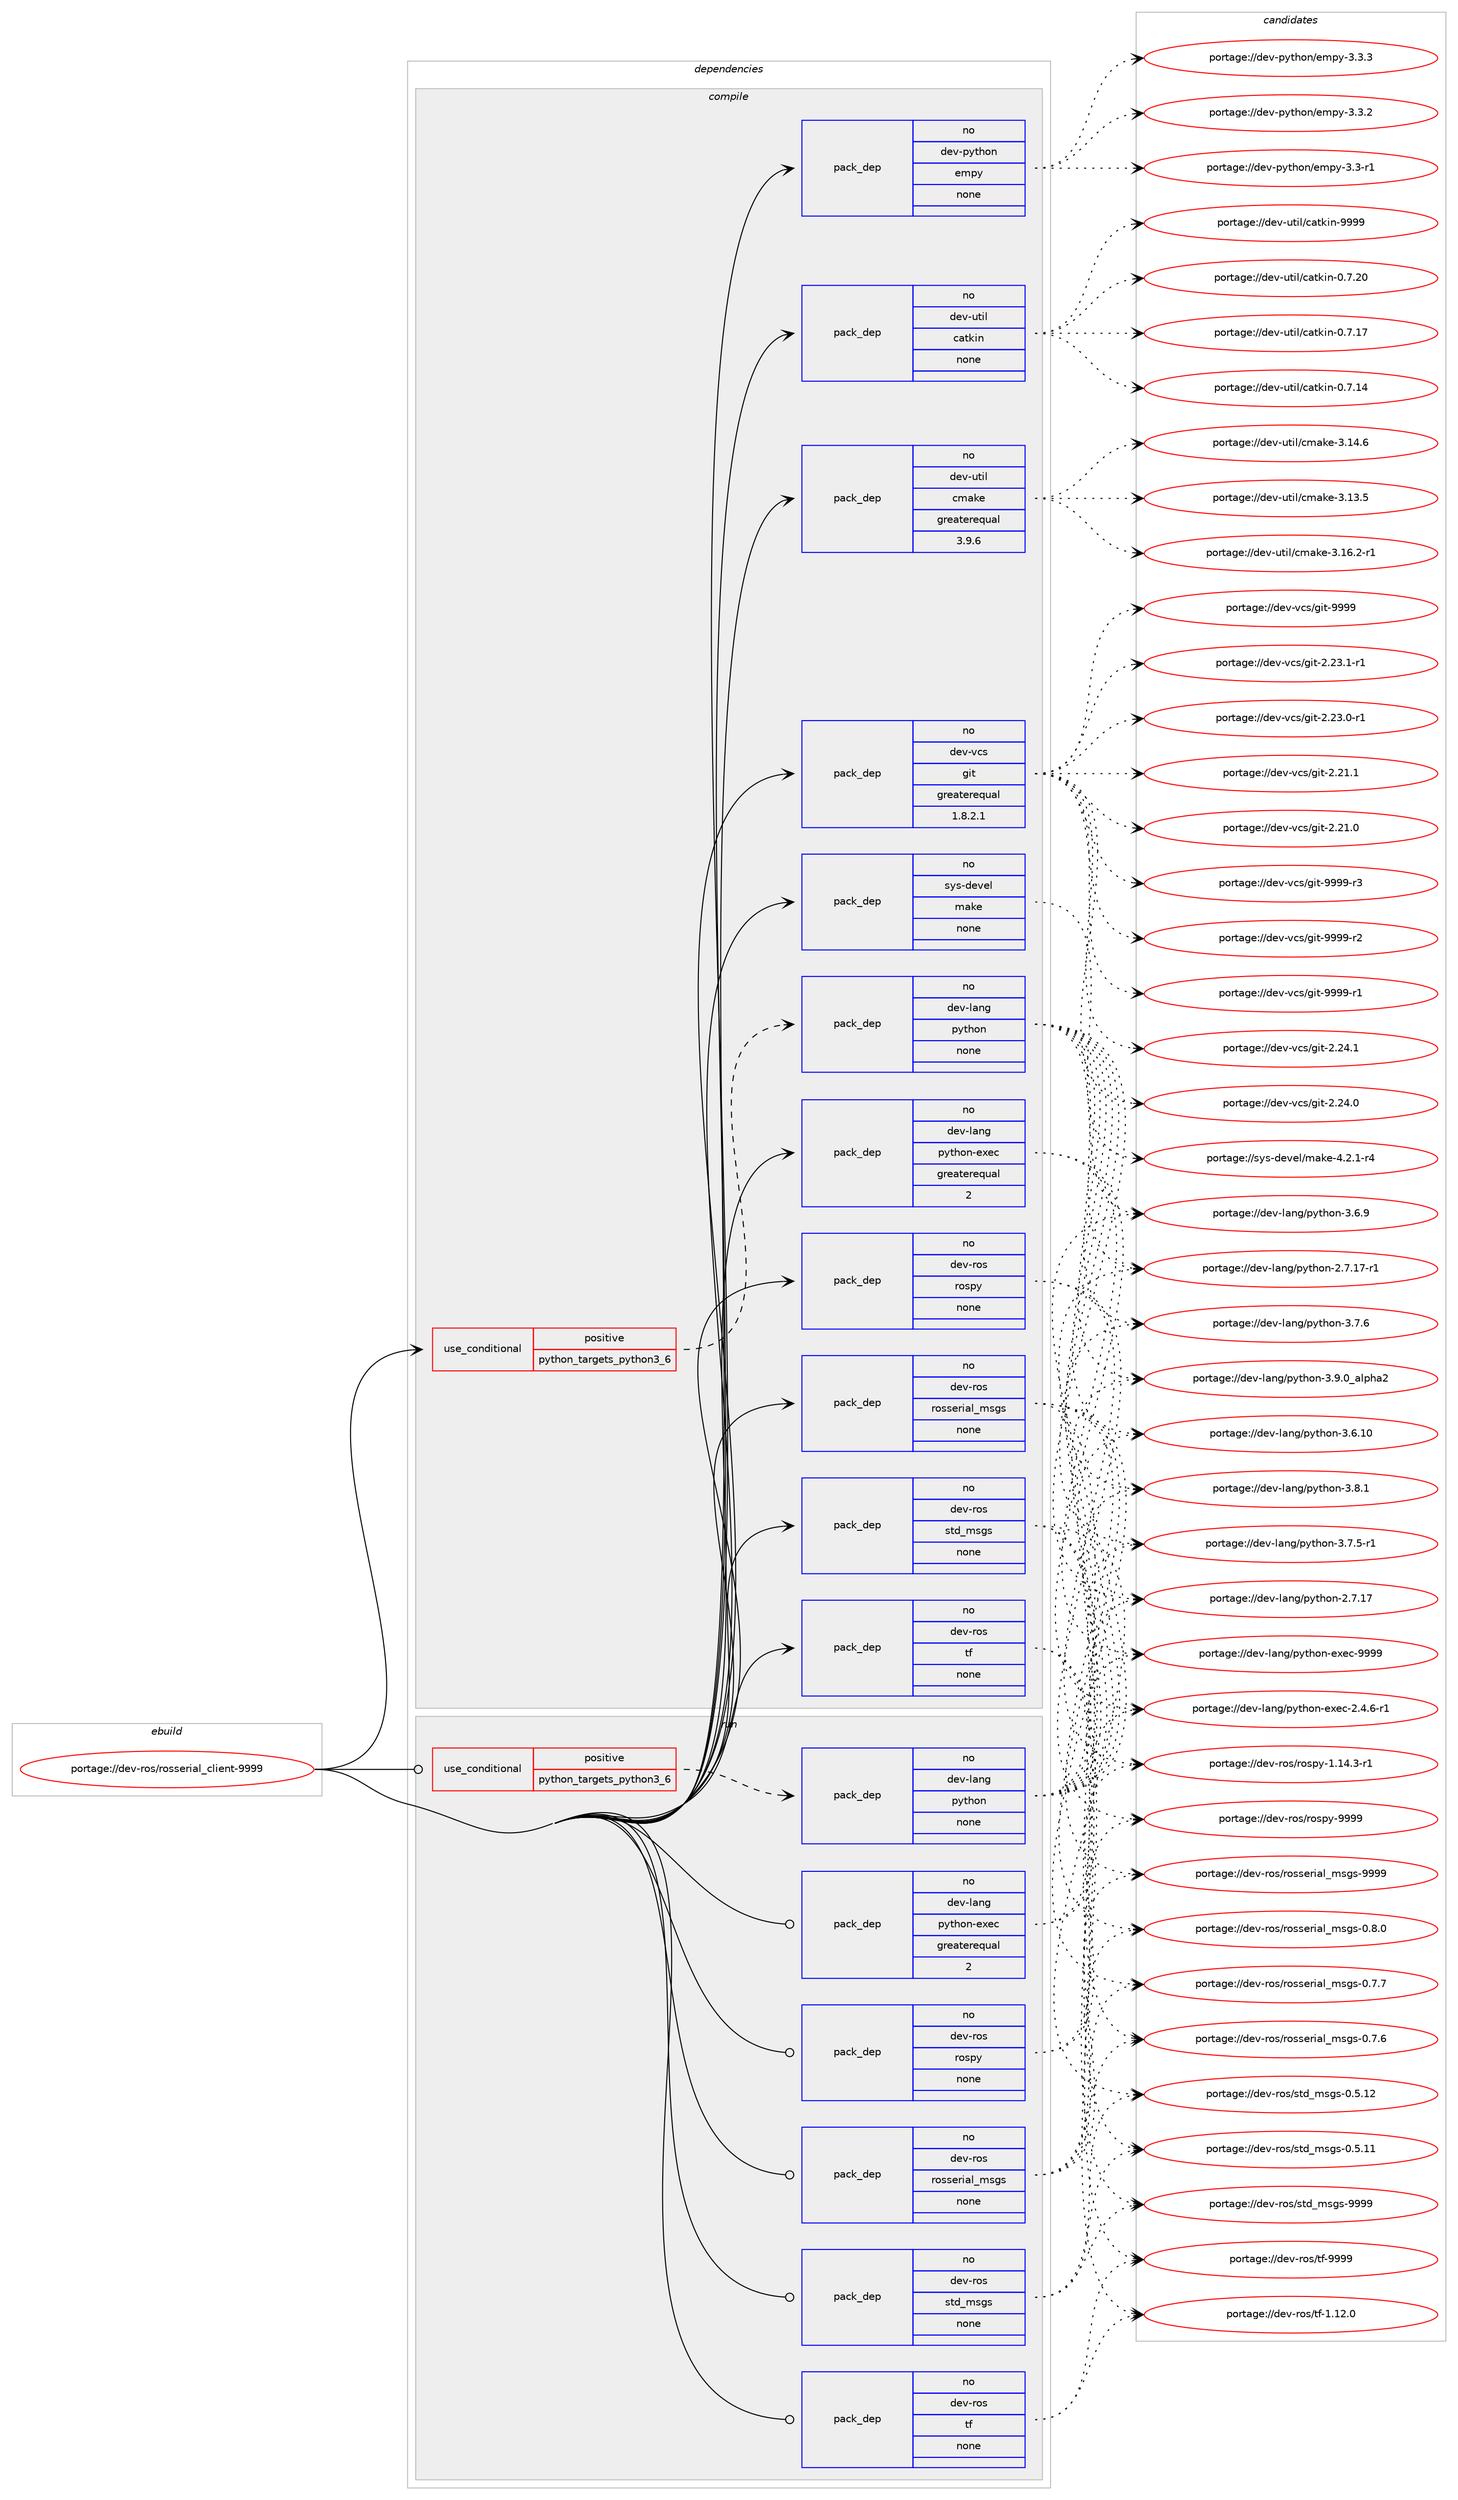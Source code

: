 digraph prolog {

# *************
# Graph options
# *************

newrank=true;
concentrate=true;
compound=true;
graph [rankdir=LR,fontname=Helvetica,fontsize=10,ranksep=1.5];#, ranksep=2.5, nodesep=0.2];
edge  [arrowhead=vee];
node  [fontname=Helvetica,fontsize=10];

# **********
# The ebuild
# **********

subgraph cluster_leftcol {
color=gray;
label=<<i>ebuild</i>>;
id [label="portage://dev-ros/rosserial_client-9999", color=red, width=4, href="../dev-ros/rosserial_client-9999.svg"];
}

# ****************
# The dependencies
# ****************

subgraph cluster_midcol {
color=gray;
label=<<i>dependencies</i>>;
subgraph cluster_compile {
fillcolor="#eeeeee";
style=filled;
label=<<i>compile</i>>;
subgraph cond97554 {
dependency385994 [label=<<TABLE BORDER="0" CELLBORDER="1" CELLSPACING="0" CELLPADDING="4"><TR><TD ROWSPAN="3" CELLPADDING="10">use_conditional</TD></TR><TR><TD>positive</TD></TR><TR><TD>python_targets_python3_6</TD></TR></TABLE>>, shape=none, color=red];
subgraph pack283587 {
dependency385995 [label=<<TABLE BORDER="0" CELLBORDER="1" CELLSPACING="0" CELLPADDING="4" WIDTH="220"><TR><TD ROWSPAN="6" CELLPADDING="30">pack_dep</TD></TR><TR><TD WIDTH="110">no</TD></TR><TR><TD>dev-lang</TD></TR><TR><TD>python</TD></TR><TR><TD>none</TD></TR><TR><TD></TD></TR></TABLE>>, shape=none, color=blue];
}
dependency385994:e -> dependency385995:w [weight=20,style="dashed",arrowhead="vee"];
}
id:e -> dependency385994:w [weight=20,style="solid",arrowhead="vee"];
subgraph pack283588 {
dependency385996 [label=<<TABLE BORDER="0" CELLBORDER="1" CELLSPACING="0" CELLPADDING="4" WIDTH="220"><TR><TD ROWSPAN="6" CELLPADDING="30">pack_dep</TD></TR><TR><TD WIDTH="110">no</TD></TR><TR><TD>dev-lang</TD></TR><TR><TD>python-exec</TD></TR><TR><TD>greaterequal</TD></TR><TR><TD>2</TD></TR></TABLE>>, shape=none, color=blue];
}
id:e -> dependency385996:w [weight=20,style="solid",arrowhead="vee"];
subgraph pack283589 {
dependency385997 [label=<<TABLE BORDER="0" CELLBORDER="1" CELLSPACING="0" CELLPADDING="4" WIDTH="220"><TR><TD ROWSPAN="6" CELLPADDING="30">pack_dep</TD></TR><TR><TD WIDTH="110">no</TD></TR><TR><TD>dev-python</TD></TR><TR><TD>empy</TD></TR><TR><TD>none</TD></TR><TR><TD></TD></TR></TABLE>>, shape=none, color=blue];
}
id:e -> dependency385997:w [weight=20,style="solid",arrowhead="vee"];
subgraph pack283590 {
dependency385998 [label=<<TABLE BORDER="0" CELLBORDER="1" CELLSPACING="0" CELLPADDING="4" WIDTH="220"><TR><TD ROWSPAN="6" CELLPADDING="30">pack_dep</TD></TR><TR><TD WIDTH="110">no</TD></TR><TR><TD>dev-ros</TD></TR><TR><TD>rospy</TD></TR><TR><TD>none</TD></TR><TR><TD></TD></TR></TABLE>>, shape=none, color=blue];
}
id:e -> dependency385998:w [weight=20,style="solid",arrowhead="vee"];
subgraph pack283591 {
dependency385999 [label=<<TABLE BORDER="0" CELLBORDER="1" CELLSPACING="0" CELLPADDING="4" WIDTH="220"><TR><TD ROWSPAN="6" CELLPADDING="30">pack_dep</TD></TR><TR><TD WIDTH="110">no</TD></TR><TR><TD>dev-ros</TD></TR><TR><TD>rosserial_msgs</TD></TR><TR><TD>none</TD></TR><TR><TD></TD></TR></TABLE>>, shape=none, color=blue];
}
id:e -> dependency385999:w [weight=20,style="solid",arrowhead="vee"];
subgraph pack283592 {
dependency386000 [label=<<TABLE BORDER="0" CELLBORDER="1" CELLSPACING="0" CELLPADDING="4" WIDTH="220"><TR><TD ROWSPAN="6" CELLPADDING="30">pack_dep</TD></TR><TR><TD WIDTH="110">no</TD></TR><TR><TD>dev-ros</TD></TR><TR><TD>std_msgs</TD></TR><TR><TD>none</TD></TR><TR><TD></TD></TR></TABLE>>, shape=none, color=blue];
}
id:e -> dependency386000:w [weight=20,style="solid",arrowhead="vee"];
subgraph pack283593 {
dependency386001 [label=<<TABLE BORDER="0" CELLBORDER="1" CELLSPACING="0" CELLPADDING="4" WIDTH="220"><TR><TD ROWSPAN="6" CELLPADDING="30">pack_dep</TD></TR><TR><TD WIDTH="110">no</TD></TR><TR><TD>dev-ros</TD></TR><TR><TD>tf</TD></TR><TR><TD>none</TD></TR><TR><TD></TD></TR></TABLE>>, shape=none, color=blue];
}
id:e -> dependency386001:w [weight=20,style="solid",arrowhead="vee"];
subgraph pack283594 {
dependency386002 [label=<<TABLE BORDER="0" CELLBORDER="1" CELLSPACING="0" CELLPADDING="4" WIDTH="220"><TR><TD ROWSPAN="6" CELLPADDING="30">pack_dep</TD></TR><TR><TD WIDTH="110">no</TD></TR><TR><TD>dev-util</TD></TR><TR><TD>catkin</TD></TR><TR><TD>none</TD></TR><TR><TD></TD></TR></TABLE>>, shape=none, color=blue];
}
id:e -> dependency386002:w [weight=20,style="solid",arrowhead="vee"];
subgraph pack283595 {
dependency386003 [label=<<TABLE BORDER="0" CELLBORDER="1" CELLSPACING="0" CELLPADDING="4" WIDTH="220"><TR><TD ROWSPAN="6" CELLPADDING="30">pack_dep</TD></TR><TR><TD WIDTH="110">no</TD></TR><TR><TD>dev-util</TD></TR><TR><TD>cmake</TD></TR><TR><TD>greaterequal</TD></TR><TR><TD>3.9.6</TD></TR></TABLE>>, shape=none, color=blue];
}
id:e -> dependency386003:w [weight=20,style="solid",arrowhead="vee"];
subgraph pack283596 {
dependency386004 [label=<<TABLE BORDER="0" CELLBORDER="1" CELLSPACING="0" CELLPADDING="4" WIDTH="220"><TR><TD ROWSPAN="6" CELLPADDING="30">pack_dep</TD></TR><TR><TD WIDTH="110">no</TD></TR><TR><TD>dev-vcs</TD></TR><TR><TD>git</TD></TR><TR><TD>greaterequal</TD></TR><TR><TD>1.8.2.1</TD></TR></TABLE>>, shape=none, color=blue];
}
id:e -> dependency386004:w [weight=20,style="solid",arrowhead="vee"];
subgraph pack283597 {
dependency386005 [label=<<TABLE BORDER="0" CELLBORDER="1" CELLSPACING="0" CELLPADDING="4" WIDTH="220"><TR><TD ROWSPAN="6" CELLPADDING="30">pack_dep</TD></TR><TR><TD WIDTH="110">no</TD></TR><TR><TD>sys-devel</TD></TR><TR><TD>make</TD></TR><TR><TD>none</TD></TR><TR><TD></TD></TR></TABLE>>, shape=none, color=blue];
}
id:e -> dependency386005:w [weight=20,style="solid",arrowhead="vee"];
}
subgraph cluster_compileandrun {
fillcolor="#eeeeee";
style=filled;
label=<<i>compile and run</i>>;
}
subgraph cluster_run {
fillcolor="#eeeeee";
style=filled;
label=<<i>run</i>>;
subgraph cond97555 {
dependency386006 [label=<<TABLE BORDER="0" CELLBORDER="1" CELLSPACING="0" CELLPADDING="4"><TR><TD ROWSPAN="3" CELLPADDING="10">use_conditional</TD></TR><TR><TD>positive</TD></TR><TR><TD>python_targets_python3_6</TD></TR></TABLE>>, shape=none, color=red];
subgraph pack283598 {
dependency386007 [label=<<TABLE BORDER="0" CELLBORDER="1" CELLSPACING="0" CELLPADDING="4" WIDTH="220"><TR><TD ROWSPAN="6" CELLPADDING="30">pack_dep</TD></TR><TR><TD WIDTH="110">no</TD></TR><TR><TD>dev-lang</TD></TR><TR><TD>python</TD></TR><TR><TD>none</TD></TR><TR><TD></TD></TR></TABLE>>, shape=none, color=blue];
}
dependency386006:e -> dependency386007:w [weight=20,style="dashed",arrowhead="vee"];
}
id:e -> dependency386006:w [weight=20,style="solid",arrowhead="odot"];
subgraph pack283599 {
dependency386008 [label=<<TABLE BORDER="0" CELLBORDER="1" CELLSPACING="0" CELLPADDING="4" WIDTH="220"><TR><TD ROWSPAN="6" CELLPADDING="30">pack_dep</TD></TR><TR><TD WIDTH="110">no</TD></TR><TR><TD>dev-lang</TD></TR><TR><TD>python-exec</TD></TR><TR><TD>greaterequal</TD></TR><TR><TD>2</TD></TR></TABLE>>, shape=none, color=blue];
}
id:e -> dependency386008:w [weight=20,style="solid",arrowhead="odot"];
subgraph pack283600 {
dependency386009 [label=<<TABLE BORDER="0" CELLBORDER="1" CELLSPACING="0" CELLPADDING="4" WIDTH="220"><TR><TD ROWSPAN="6" CELLPADDING="30">pack_dep</TD></TR><TR><TD WIDTH="110">no</TD></TR><TR><TD>dev-ros</TD></TR><TR><TD>rospy</TD></TR><TR><TD>none</TD></TR><TR><TD></TD></TR></TABLE>>, shape=none, color=blue];
}
id:e -> dependency386009:w [weight=20,style="solid",arrowhead="odot"];
subgraph pack283601 {
dependency386010 [label=<<TABLE BORDER="0" CELLBORDER="1" CELLSPACING="0" CELLPADDING="4" WIDTH="220"><TR><TD ROWSPAN="6" CELLPADDING="30">pack_dep</TD></TR><TR><TD WIDTH="110">no</TD></TR><TR><TD>dev-ros</TD></TR><TR><TD>rosserial_msgs</TD></TR><TR><TD>none</TD></TR><TR><TD></TD></TR></TABLE>>, shape=none, color=blue];
}
id:e -> dependency386010:w [weight=20,style="solid",arrowhead="odot"];
subgraph pack283602 {
dependency386011 [label=<<TABLE BORDER="0" CELLBORDER="1" CELLSPACING="0" CELLPADDING="4" WIDTH="220"><TR><TD ROWSPAN="6" CELLPADDING="30">pack_dep</TD></TR><TR><TD WIDTH="110">no</TD></TR><TR><TD>dev-ros</TD></TR><TR><TD>std_msgs</TD></TR><TR><TD>none</TD></TR><TR><TD></TD></TR></TABLE>>, shape=none, color=blue];
}
id:e -> dependency386011:w [weight=20,style="solid",arrowhead="odot"];
subgraph pack283603 {
dependency386012 [label=<<TABLE BORDER="0" CELLBORDER="1" CELLSPACING="0" CELLPADDING="4" WIDTH="220"><TR><TD ROWSPAN="6" CELLPADDING="30">pack_dep</TD></TR><TR><TD WIDTH="110">no</TD></TR><TR><TD>dev-ros</TD></TR><TR><TD>tf</TD></TR><TR><TD>none</TD></TR><TR><TD></TD></TR></TABLE>>, shape=none, color=blue];
}
id:e -> dependency386012:w [weight=20,style="solid",arrowhead="odot"];
}
}

# **************
# The candidates
# **************

subgraph cluster_choices {
rank=same;
color=gray;
label=<<i>candidates</i>>;

subgraph choice283587 {
color=black;
nodesep=1;
choice10010111845108971101034711212111610411111045514657464895971081121049750 [label="portage://dev-lang/python-3.9.0_alpha2", color=red, width=4,href="../dev-lang/python-3.9.0_alpha2.svg"];
choice100101118451089711010347112121116104111110455146564649 [label="portage://dev-lang/python-3.8.1", color=red, width=4,href="../dev-lang/python-3.8.1.svg"];
choice100101118451089711010347112121116104111110455146554654 [label="portage://dev-lang/python-3.7.6", color=red, width=4,href="../dev-lang/python-3.7.6.svg"];
choice1001011184510897110103471121211161041111104551465546534511449 [label="portage://dev-lang/python-3.7.5-r1", color=red, width=4,href="../dev-lang/python-3.7.5-r1.svg"];
choice100101118451089711010347112121116104111110455146544657 [label="portage://dev-lang/python-3.6.9", color=red, width=4,href="../dev-lang/python-3.6.9.svg"];
choice10010111845108971101034711212111610411111045514654464948 [label="portage://dev-lang/python-3.6.10", color=red, width=4,href="../dev-lang/python-3.6.10.svg"];
choice100101118451089711010347112121116104111110455046554649554511449 [label="portage://dev-lang/python-2.7.17-r1", color=red, width=4,href="../dev-lang/python-2.7.17-r1.svg"];
choice10010111845108971101034711212111610411111045504655464955 [label="portage://dev-lang/python-2.7.17", color=red, width=4,href="../dev-lang/python-2.7.17.svg"];
dependency385995:e -> choice10010111845108971101034711212111610411111045514657464895971081121049750:w [style=dotted,weight="100"];
dependency385995:e -> choice100101118451089711010347112121116104111110455146564649:w [style=dotted,weight="100"];
dependency385995:e -> choice100101118451089711010347112121116104111110455146554654:w [style=dotted,weight="100"];
dependency385995:e -> choice1001011184510897110103471121211161041111104551465546534511449:w [style=dotted,weight="100"];
dependency385995:e -> choice100101118451089711010347112121116104111110455146544657:w [style=dotted,weight="100"];
dependency385995:e -> choice10010111845108971101034711212111610411111045514654464948:w [style=dotted,weight="100"];
dependency385995:e -> choice100101118451089711010347112121116104111110455046554649554511449:w [style=dotted,weight="100"];
dependency385995:e -> choice10010111845108971101034711212111610411111045504655464955:w [style=dotted,weight="100"];
}
subgraph choice283588 {
color=black;
nodesep=1;
choice10010111845108971101034711212111610411111045101120101994557575757 [label="portage://dev-lang/python-exec-9999", color=red, width=4,href="../dev-lang/python-exec-9999.svg"];
choice10010111845108971101034711212111610411111045101120101994550465246544511449 [label="portage://dev-lang/python-exec-2.4.6-r1", color=red, width=4,href="../dev-lang/python-exec-2.4.6-r1.svg"];
dependency385996:e -> choice10010111845108971101034711212111610411111045101120101994557575757:w [style=dotted,weight="100"];
dependency385996:e -> choice10010111845108971101034711212111610411111045101120101994550465246544511449:w [style=dotted,weight="100"];
}
subgraph choice283589 {
color=black;
nodesep=1;
choice1001011184511212111610411111047101109112121455146514651 [label="portage://dev-python/empy-3.3.3", color=red, width=4,href="../dev-python/empy-3.3.3.svg"];
choice1001011184511212111610411111047101109112121455146514650 [label="portage://dev-python/empy-3.3.2", color=red, width=4,href="../dev-python/empy-3.3.2.svg"];
choice1001011184511212111610411111047101109112121455146514511449 [label="portage://dev-python/empy-3.3-r1", color=red, width=4,href="../dev-python/empy-3.3-r1.svg"];
dependency385997:e -> choice1001011184511212111610411111047101109112121455146514651:w [style=dotted,weight="100"];
dependency385997:e -> choice1001011184511212111610411111047101109112121455146514650:w [style=dotted,weight="100"];
dependency385997:e -> choice1001011184511212111610411111047101109112121455146514511449:w [style=dotted,weight="100"];
}
subgraph choice283590 {
color=black;
nodesep=1;
choice10010111845114111115471141111151121214557575757 [label="portage://dev-ros/rospy-9999", color=red, width=4,href="../dev-ros/rospy-9999.svg"];
choice1001011184511411111547114111115112121454946495246514511449 [label="portage://dev-ros/rospy-1.14.3-r1", color=red, width=4,href="../dev-ros/rospy-1.14.3-r1.svg"];
dependency385998:e -> choice10010111845114111115471141111151121214557575757:w [style=dotted,weight="100"];
dependency385998:e -> choice1001011184511411111547114111115112121454946495246514511449:w [style=dotted,weight="100"];
}
subgraph choice283591 {
color=black;
nodesep=1;
choice100101118451141111154711411111511510111410597108951091151031154557575757 [label="portage://dev-ros/rosserial_msgs-9999", color=red, width=4,href="../dev-ros/rosserial_msgs-9999.svg"];
choice10010111845114111115471141111151151011141059710895109115103115454846564648 [label="portage://dev-ros/rosserial_msgs-0.8.0", color=red, width=4,href="../dev-ros/rosserial_msgs-0.8.0.svg"];
choice10010111845114111115471141111151151011141059710895109115103115454846554655 [label="portage://dev-ros/rosserial_msgs-0.7.7", color=red, width=4,href="../dev-ros/rosserial_msgs-0.7.7.svg"];
choice10010111845114111115471141111151151011141059710895109115103115454846554654 [label="portage://dev-ros/rosserial_msgs-0.7.6", color=red, width=4,href="../dev-ros/rosserial_msgs-0.7.6.svg"];
dependency385999:e -> choice100101118451141111154711411111511510111410597108951091151031154557575757:w [style=dotted,weight="100"];
dependency385999:e -> choice10010111845114111115471141111151151011141059710895109115103115454846564648:w [style=dotted,weight="100"];
dependency385999:e -> choice10010111845114111115471141111151151011141059710895109115103115454846554655:w [style=dotted,weight="100"];
dependency385999:e -> choice10010111845114111115471141111151151011141059710895109115103115454846554654:w [style=dotted,weight="100"];
}
subgraph choice283592 {
color=black;
nodesep=1;
choice1001011184511411111547115116100951091151031154557575757 [label="portage://dev-ros/std_msgs-9999", color=red, width=4,href="../dev-ros/std_msgs-9999.svg"];
choice10010111845114111115471151161009510911510311545484653464950 [label="portage://dev-ros/std_msgs-0.5.12", color=red, width=4,href="../dev-ros/std_msgs-0.5.12.svg"];
choice10010111845114111115471151161009510911510311545484653464949 [label="portage://dev-ros/std_msgs-0.5.11", color=red, width=4,href="../dev-ros/std_msgs-0.5.11.svg"];
dependency386000:e -> choice1001011184511411111547115116100951091151031154557575757:w [style=dotted,weight="100"];
dependency386000:e -> choice10010111845114111115471151161009510911510311545484653464950:w [style=dotted,weight="100"];
dependency386000:e -> choice10010111845114111115471151161009510911510311545484653464949:w [style=dotted,weight="100"];
}
subgraph choice283593 {
color=black;
nodesep=1;
choice10010111845114111115471161024557575757 [label="portage://dev-ros/tf-9999", color=red, width=4,href="../dev-ros/tf-9999.svg"];
choice100101118451141111154711610245494649504648 [label="portage://dev-ros/tf-1.12.0", color=red, width=4,href="../dev-ros/tf-1.12.0.svg"];
dependency386001:e -> choice10010111845114111115471161024557575757:w [style=dotted,weight="100"];
dependency386001:e -> choice100101118451141111154711610245494649504648:w [style=dotted,weight="100"];
}
subgraph choice283594 {
color=black;
nodesep=1;
choice100101118451171161051084799971161071051104557575757 [label="portage://dev-util/catkin-9999", color=red, width=4,href="../dev-util/catkin-9999.svg"];
choice1001011184511711610510847999711610710511045484655465048 [label="portage://dev-util/catkin-0.7.20", color=red, width=4,href="../dev-util/catkin-0.7.20.svg"];
choice1001011184511711610510847999711610710511045484655464955 [label="portage://dev-util/catkin-0.7.17", color=red, width=4,href="../dev-util/catkin-0.7.17.svg"];
choice1001011184511711610510847999711610710511045484655464952 [label="portage://dev-util/catkin-0.7.14", color=red, width=4,href="../dev-util/catkin-0.7.14.svg"];
dependency386002:e -> choice100101118451171161051084799971161071051104557575757:w [style=dotted,weight="100"];
dependency386002:e -> choice1001011184511711610510847999711610710511045484655465048:w [style=dotted,weight="100"];
dependency386002:e -> choice1001011184511711610510847999711610710511045484655464955:w [style=dotted,weight="100"];
dependency386002:e -> choice1001011184511711610510847999711610710511045484655464952:w [style=dotted,weight="100"];
}
subgraph choice283595 {
color=black;
nodesep=1;
choice10010111845117116105108479910997107101455146495446504511449 [label="portage://dev-util/cmake-3.16.2-r1", color=red, width=4,href="../dev-util/cmake-3.16.2-r1.svg"];
choice1001011184511711610510847991099710710145514649524654 [label="portage://dev-util/cmake-3.14.6", color=red, width=4,href="../dev-util/cmake-3.14.6.svg"];
choice1001011184511711610510847991099710710145514649514653 [label="portage://dev-util/cmake-3.13.5", color=red, width=4,href="../dev-util/cmake-3.13.5.svg"];
dependency386003:e -> choice10010111845117116105108479910997107101455146495446504511449:w [style=dotted,weight="100"];
dependency386003:e -> choice1001011184511711610510847991099710710145514649524654:w [style=dotted,weight="100"];
dependency386003:e -> choice1001011184511711610510847991099710710145514649514653:w [style=dotted,weight="100"];
}
subgraph choice283596 {
color=black;
nodesep=1;
choice10010111845118991154710310511645575757574511451 [label="portage://dev-vcs/git-9999-r3", color=red, width=4,href="../dev-vcs/git-9999-r3.svg"];
choice10010111845118991154710310511645575757574511450 [label="portage://dev-vcs/git-9999-r2", color=red, width=4,href="../dev-vcs/git-9999-r2.svg"];
choice10010111845118991154710310511645575757574511449 [label="portage://dev-vcs/git-9999-r1", color=red, width=4,href="../dev-vcs/git-9999-r1.svg"];
choice1001011184511899115471031051164557575757 [label="portage://dev-vcs/git-9999", color=red, width=4,href="../dev-vcs/git-9999.svg"];
choice10010111845118991154710310511645504650524649 [label="portage://dev-vcs/git-2.24.1", color=red, width=4,href="../dev-vcs/git-2.24.1.svg"];
choice10010111845118991154710310511645504650524648 [label="portage://dev-vcs/git-2.24.0", color=red, width=4,href="../dev-vcs/git-2.24.0.svg"];
choice100101118451189911547103105116455046505146494511449 [label="portage://dev-vcs/git-2.23.1-r1", color=red, width=4,href="../dev-vcs/git-2.23.1-r1.svg"];
choice100101118451189911547103105116455046505146484511449 [label="portage://dev-vcs/git-2.23.0-r1", color=red, width=4,href="../dev-vcs/git-2.23.0-r1.svg"];
choice10010111845118991154710310511645504650494649 [label="portage://dev-vcs/git-2.21.1", color=red, width=4,href="../dev-vcs/git-2.21.1.svg"];
choice10010111845118991154710310511645504650494648 [label="portage://dev-vcs/git-2.21.0", color=red, width=4,href="../dev-vcs/git-2.21.0.svg"];
dependency386004:e -> choice10010111845118991154710310511645575757574511451:w [style=dotted,weight="100"];
dependency386004:e -> choice10010111845118991154710310511645575757574511450:w [style=dotted,weight="100"];
dependency386004:e -> choice10010111845118991154710310511645575757574511449:w [style=dotted,weight="100"];
dependency386004:e -> choice1001011184511899115471031051164557575757:w [style=dotted,weight="100"];
dependency386004:e -> choice10010111845118991154710310511645504650524649:w [style=dotted,weight="100"];
dependency386004:e -> choice10010111845118991154710310511645504650524648:w [style=dotted,weight="100"];
dependency386004:e -> choice100101118451189911547103105116455046505146494511449:w [style=dotted,weight="100"];
dependency386004:e -> choice100101118451189911547103105116455046505146484511449:w [style=dotted,weight="100"];
dependency386004:e -> choice10010111845118991154710310511645504650494649:w [style=dotted,weight="100"];
dependency386004:e -> choice10010111845118991154710310511645504650494648:w [style=dotted,weight="100"];
}
subgraph choice283597 {
color=black;
nodesep=1;
choice1151211154510010111810110847109971071014552465046494511452 [label="portage://sys-devel/make-4.2.1-r4", color=red, width=4,href="../sys-devel/make-4.2.1-r4.svg"];
dependency386005:e -> choice1151211154510010111810110847109971071014552465046494511452:w [style=dotted,weight="100"];
}
subgraph choice283598 {
color=black;
nodesep=1;
choice10010111845108971101034711212111610411111045514657464895971081121049750 [label="portage://dev-lang/python-3.9.0_alpha2", color=red, width=4,href="../dev-lang/python-3.9.0_alpha2.svg"];
choice100101118451089711010347112121116104111110455146564649 [label="portage://dev-lang/python-3.8.1", color=red, width=4,href="../dev-lang/python-3.8.1.svg"];
choice100101118451089711010347112121116104111110455146554654 [label="portage://dev-lang/python-3.7.6", color=red, width=4,href="../dev-lang/python-3.7.6.svg"];
choice1001011184510897110103471121211161041111104551465546534511449 [label="portage://dev-lang/python-3.7.5-r1", color=red, width=4,href="../dev-lang/python-3.7.5-r1.svg"];
choice100101118451089711010347112121116104111110455146544657 [label="portage://dev-lang/python-3.6.9", color=red, width=4,href="../dev-lang/python-3.6.9.svg"];
choice10010111845108971101034711212111610411111045514654464948 [label="portage://dev-lang/python-3.6.10", color=red, width=4,href="../dev-lang/python-3.6.10.svg"];
choice100101118451089711010347112121116104111110455046554649554511449 [label="portage://dev-lang/python-2.7.17-r1", color=red, width=4,href="../dev-lang/python-2.7.17-r1.svg"];
choice10010111845108971101034711212111610411111045504655464955 [label="portage://dev-lang/python-2.7.17", color=red, width=4,href="../dev-lang/python-2.7.17.svg"];
dependency386007:e -> choice10010111845108971101034711212111610411111045514657464895971081121049750:w [style=dotted,weight="100"];
dependency386007:e -> choice100101118451089711010347112121116104111110455146564649:w [style=dotted,weight="100"];
dependency386007:e -> choice100101118451089711010347112121116104111110455146554654:w [style=dotted,weight="100"];
dependency386007:e -> choice1001011184510897110103471121211161041111104551465546534511449:w [style=dotted,weight="100"];
dependency386007:e -> choice100101118451089711010347112121116104111110455146544657:w [style=dotted,weight="100"];
dependency386007:e -> choice10010111845108971101034711212111610411111045514654464948:w [style=dotted,weight="100"];
dependency386007:e -> choice100101118451089711010347112121116104111110455046554649554511449:w [style=dotted,weight="100"];
dependency386007:e -> choice10010111845108971101034711212111610411111045504655464955:w [style=dotted,weight="100"];
}
subgraph choice283599 {
color=black;
nodesep=1;
choice10010111845108971101034711212111610411111045101120101994557575757 [label="portage://dev-lang/python-exec-9999", color=red, width=4,href="../dev-lang/python-exec-9999.svg"];
choice10010111845108971101034711212111610411111045101120101994550465246544511449 [label="portage://dev-lang/python-exec-2.4.6-r1", color=red, width=4,href="../dev-lang/python-exec-2.4.6-r1.svg"];
dependency386008:e -> choice10010111845108971101034711212111610411111045101120101994557575757:w [style=dotted,weight="100"];
dependency386008:e -> choice10010111845108971101034711212111610411111045101120101994550465246544511449:w [style=dotted,weight="100"];
}
subgraph choice283600 {
color=black;
nodesep=1;
choice10010111845114111115471141111151121214557575757 [label="portage://dev-ros/rospy-9999", color=red, width=4,href="../dev-ros/rospy-9999.svg"];
choice1001011184511411111547114111115112121454946495246514511449 [label="portage://dev-ros/rospy-1.14.3-r1", color=red, width=4,href="../dev-ros/rospy-1.14.3-r1.svg"];
dependency386009:e -> choice10010111845114111115471141111151121214557575757:w [style=dotted,weight="100"];
dependency386009:e -> choice1001011184511411111547114111115112121454946495246514511449:w [style=dotted,weight="100"];
}
subgraph choice283601 {
color=black;
nodesep=1;
choice100101118451141111154711411111511510111410597108951091151031154557575757 [label="portage://dev-ros/rosserial_msgs-9999", color=red, width=4,href="../dev-ros/rosserial_msgs-9999.svg"];
choice10010111845114111115471141111151151011141059710895109115103115454846564648 [label="portage://dev-ros/rosserial_msgs-0.8.0", color=red, width=4,href="../dev-ros/rosserial_msgs-0.8.0.svg"];
choice10010111845114111115471141111151151011141059710895109115103115454846554655 [label="portage://dev-ros/rosserial_msgs-0.7.7", color=red, width=4,href="../dev-ros/rosserial_msgs-0.7.7.svg"];
choice10010111845114111115471141111151151011141059710895109115103115454846554654 [label="portage://dev-ros/rosserial_msgs-0.7.6", color=red, width=4,href="../dev-ros/rosserial_msgs-0.7.6.svg"];
dependency386010:e -> choice100101118451141111154711411111511510111410597108951091151031154557575757:w [style=dotted,weight="100"];
dependency386010:e -> choice10010111845114111115471141111151151011141059710895109115103115454846564648:w [style=dotted,weight="100"];
dependency386010:e -> choice10010111845114111115471141111151151011141059710895109115103115454846554655:w [style=dotted,weight="100"];
dependency386010:e -> choice10010111845114111115471141111151151011141059710895109115103115454846554654:w [style=dotted,weight="100"];
}
subgraph choice283602 {
color=black;
nodesep=1;
choice1001011184511411111547115116100951091151031154557575757 [label="portage://dev-ros/std_msgs-9999", color=red, width=4,href="../dev-ros/std_msgs-9999.svg"];
choice10010111845114111115471151161009510911510311545484653464950 [label="portage://dev-ros/std_msgs-0.5.12", color=red, width=4,href="../dev-ros/std_msgs-0.5.12.svg"];
choice10010111845114111115471151161009510911510311545484653464949 [label="portage://dev-ros/std_msgs-0.5.11", color=red, width=4,href="../dev-ros/std_msgs-0.5.11.svg"];
dependency386011:e -> choice1001011184511411111547115116100951091151031154557575757:w [style=dotted,weight="100"];
dependency386011:e -> choice10010111845114111115471151161009510911510311545484653464950:w [style=dotted,weight="100"];
dependency386011:e -> choice10010111845114111115471151161009510911510311545484653464949:w [style=dotted,weight="100"];
}
subgraph choice283603 {
color=black;
nodesep=1;
choice10010111845114111115471161024557575757 [label="portage://dev-ros/tf-9999", color=red, width=4,href="../dev-ros/tf-9999.svg"];
choice100101118451141111154711610245494649504648 [label="portage://dev-ros/tf-1.12.0", color=red, width=4,href="../dev-ros/tf-1.12.0.svg"];
dependency386012:e -> choice10010111845114111115471161024557575757:w [style=dotted,weight="100"];
dependency386012:e -> choice100101118451141111154711610245494649504648:w [style=dotted,weight="100"];
}
}

}
